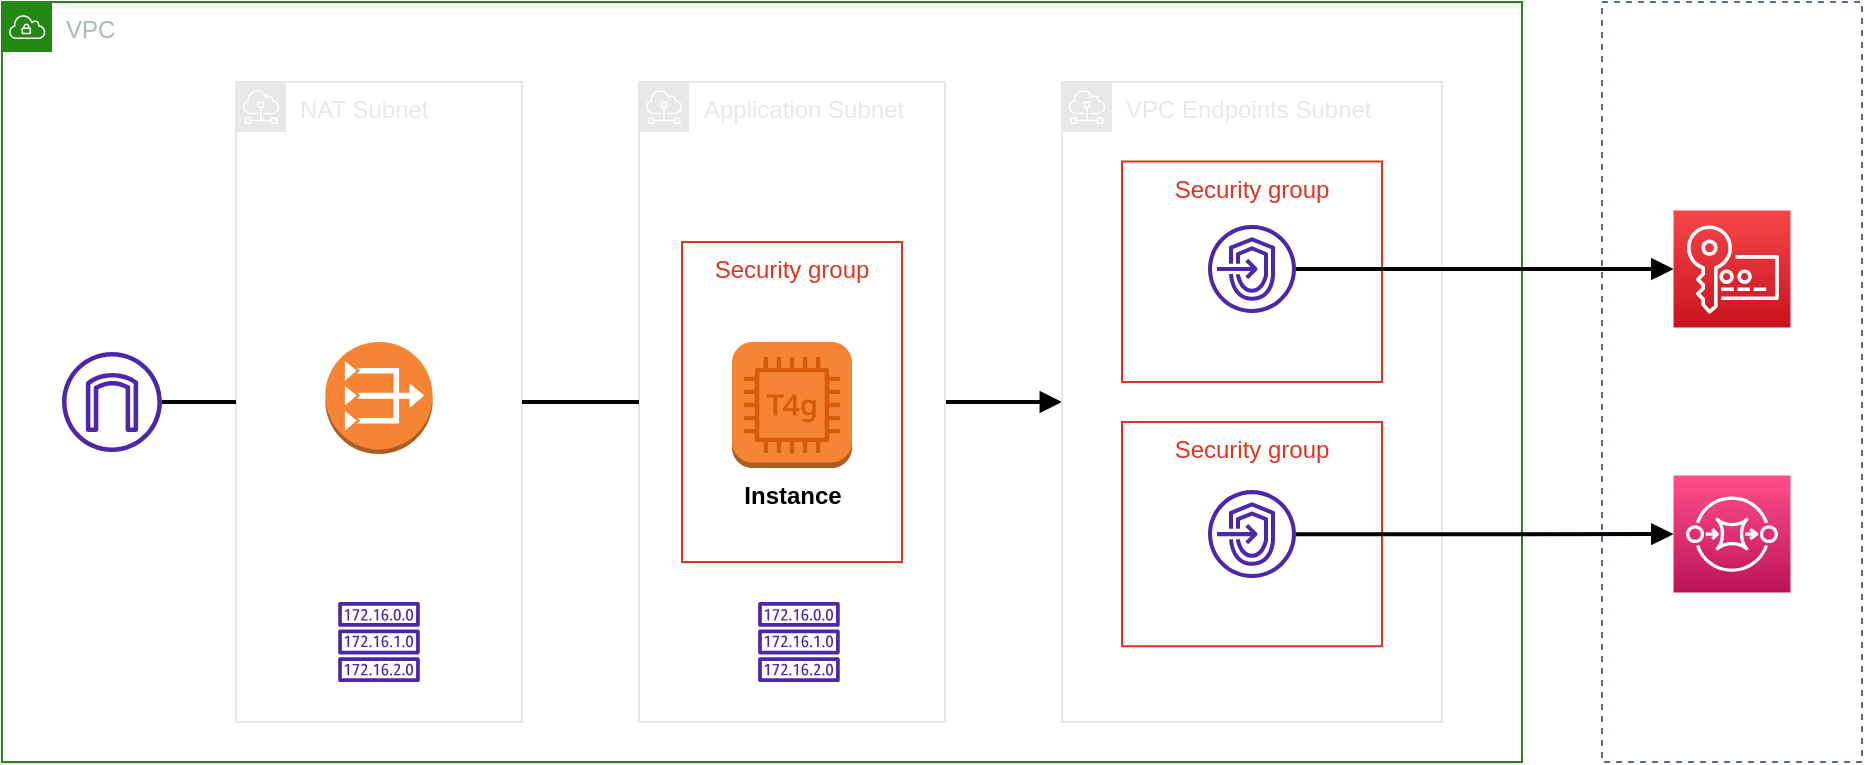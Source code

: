 <mxfile version="21.6.8" type="device">
  <diagram id="M5KcEbnYhLTgVG1xcVNz" name="Page-1">
    <mxGraphModel dx="1995" dy="297" grid="0" gridSize="10" guides="1" tooltips="1" connect="1" arrows="1" fold="1" page="0" pageScale="1" pageWidth="850" pageHeight="1100" math="0" shadow="0">
      <root>
        <mxCell id="0" />
        <mxCell id="1" parent="0" />
        <mxCell id="R4oFlvFNNp4HnnG9pWBy-2" value="VPC" style="points=[[0,0],[0.25,0],[0.5,0],[0.75,0],[1,0],[1,0.25],[1,0.5],[1,0.75],[1,1],[0.75,1],[0.5,1],[0.25,1],[0,1],[0,0.75],[0,0.5],[0,0.25]];outlineConnect=0;gradientColor=none;html=1;whiteSpace=wrap;fontSize=12;fontStyle=0;container=1;pointerEvents=0;collapsible=0;recursiveResize=0;shape=mxgraph.aws4.group;grIcon=mxgraph.aws4.group_vpc;strokeColor=#248814;fillColor=none;verticalAlign=top;align=left;spacingLeft=30;fontColor=#AAB7B8;dashed=0;" vertex="1" parent="1">
          <mxGeometry x="-520" y="560" width="760" height="380" as="geometry" />
        </mxCell>
        <mxCell id="R4oFlvFNNp4HnnG9pWBy-4" value="Internet&lt;br&gt;Gateway" style="sketch=0;outlineConnect=0;fontColor=#FFFFFF;gradientColor=none;fillColor=#4D27AA;strokeColor=none;dashed=0;verticalLabelPosition=bottom;verticalAlign=top;align=center;html=1;fontSize=12;fontStyle=1;aspect=fixed;pointerEvents=1;shape=mxgraph.aws4.internet_gateway;" vertex="1" parent="R4oFlvFNNp4HnnG9pWBy-2">
          <mxGeometry x="30" y="175" width="50" height="50" as="geometry" />
        </mxCell>
        <mxCell id="R4oFlvFNNp4HnnG9pWBy-20" value="AWS Services" style="fillColor=none;strokeColor=#5A6C86;dashed=1;verticalAlign=top;fontStyle=0;fontColor=#FFFFFF;whiteSpace=wrap;html=1;" vertex="1" parent="1">
          <mxGeometry x="280" y="560" width="130" height="380" as="geometry" />
        </mxCell>
        <mxCell id="R4oFlvFNNp4HnnG9pWBy-1" value="NAT Subnet" style="sketch=0;outlineConnect=0;gradientColor=none;html=1;whiteSpace=wrap;fontSize=12;fontStyle=0;shape=mxgraph.aws4.group;grIcon=mxgraph.aws4.group_subnet;strokeColor=#E8E8E8;fillColor=none;verticalAlign=top;align=left;spacingLeft=30;fontColor=#E8E8E8;dashed=0;" vertex="1" parent="1">
          <mxGeometry x="-403" y="600" width="143" height="320" as="geometry" />
        </mxCell>
        <mxCell id="R4oFlvFNNp4HnnG9pWBy-3" value="NAT Gateway" style="outlineConnect=0;dashed=0;verticalLabelPosition=bottom;verticalAlign=top;align=center;html=1;shape=mxgraph.aws3.vpc_nat_gateway;fillColor=#F58534;gradientColor=none;fontColor=#FFFFFF;fontStyle=1" vertex="1" parent="1">
          <mxGeometry x="-358.34" y="730" width="53.67" height="56" as="geometry" />
        </mxCell>
        <mxCell id="R4oFlvFNNp4HnnG9pWBy-17" style="edgeStyle=orthogonalEdgeStyle;rounded=0;orthogonalLoop=1;jettySize=auto;html=1;strokeWidth=2;endArrow=block;endFill=1;" edge="1" parent="1" source="R4oFlvFNNp4HnnG9pWBy-5" target="R4oFlvFNNp4HnnG9pWBy-6">
          <mxGeometry relative="1" as="geometry" />
        </mxCell>
        <mxCell id="R4oFlvFNNp4HnnG9pWBy-5" value="Application Subnet" style="sketch=0;outlineConnect=0;gradientColor=none;html=1;whiteSpace=wrap;fontSize=12;fontStyle=0;shape=mxgraph.aws4.group;grIcon=mxgraph.aws4.group_subnet;strokeColor=#E8E8E8;fillColor=none;verticalAlign=top;align=left;spacingLeft=30;fontColor=#E8E8E8;dashed=0;" vertex="1" parent="1">
          <mxGeometry x="-201.5" y="600" width="153" height="320" as="geometry" />
        </mxCell>
        <mxCell id="R4oFlvFNNp4HnnG9pWBy-6" value="VPC Endpoints Subnet" style="sketch=0;outlineConnect=0;gradientColor=none;html=1;whiteSpace=wrap;fontSize=12;fontStyle=0;shape=mxgraph.aws4.group;grIcon=mxgraph.aws4.group_subnet;strokeColor=#E8E8E8;fillColor=none;verticalAlign=top;align=left;spacingLeft=30;fontColor=#E8E8E8;dashed=0;" vertex="1" parent="1">
          <mxGeometry x="10" y="600" width="190" height="320" as="geometry" />
        </mxCell>
        <mxCell id="R4oFlvFNNp4HnnG9pWBy-7" value="Security group" style="fillColor=none;strokeColor=#DD3522;verticalAlign=top;fontStyle=0;fontColor=#DD3522;whiteSpace=wrap;html=1;" vertex="1" parent="1">
          <mxGeometry x="40" y="770" width="130" height="112.12" as="geometry" />
        </mxCell>
        <mxCell id="R4oFlvFNNp4HnnG9pWBy-8" value="Security group" style="fillColor=none;strokeColor=#DD3522;verticalAlign=top;fontStyle=0;fontColor=#DD3522;whiteSpace=wrap;html=1;" vertex="1" parent="1">
          <mxGeometry x="40" y="639.75" width="130" height="110.25" as="geometry" />
        </mxCell>
        <mxCell id="R4oFlvFNNp4HnnG9pWBy-9" value="Security group" style="fillColor=none;strokeColor=#DD3522;verticalAlign=top;fontStyle=0;fontColor=#DD3522;whiteSpace=wrap;html=1;" vertex="1" parent="1">
          <mxGeometry x="-180" y="680" width="110" height="160" as="geometry" />
        </mxCell>
        <mxCell id="R4oFlvFNNp4HnnG9pWBy-13" value="Instance" style="outlineConnect=0;dashed=0;verticalLabelPosition=bottom;verticalAlign=top;align=center;html=1;shape=mxgraph.aws3.instance;fillColor=#F58534;gradientColor=none;fontStyle=1" vertex="1" parent="1">
          <mxGeometry x="-155" y="730" width="60" height="63" as="geometry" />
        </mxCell>
        <mxCell id="R4oFlvFNNp4HnnG9pWBy-14" value="" style="sketch=0;outlineConnect=0;fontColor=#232F3E;gradientColor=none;fillColor=#D45B07;strokeColor=none;dashed=0;verticalLabelPosition=bottom;verticalAlign=top;align=center;html=1;fontSize=12;fontStyle=0;aspect=fixed;pointerEvents=1;shape=mxgraph.aws4.t4g_instance;" vertex="1" parent="1">
          <mxGeometry x="-149" y="737.5" width="48" height="48" as="geometry" />
        </mxCell>
        <mxCell id="R4oFlvFNNp4HnnG9pWBy-15" value="KMS" style="sketch=0;points=[[0,0,0],[0.25,0,0],[0.5,0,0],[0.75,0,0],[1,0,0],[0,1,0],[0.25,1,0],[0.5,1,0],[0.75,1,0],[1,1,0],[0,0.25,0],[0,0.5,0],[0,0.75,0],[1,0.25,0],[1,0.5,0],[1,0.75,0]];outlineConnect=0;fontColor=#FFFFFF;gradientColor=#F54749;gradientDirection=north;fillColor=#C7131F;strokeColor=#ffffff;dashed=0;verticalLabelPosition=bottom;verticalAlign=top;align=center;html=1;fontSize=12;fontStyle=1;aspect=fixed;shape=mxgraph.aws4.resourceIcon;resIcon=mxgraph.aws4.key_management_service;" vertex="1" parent="1">
          <mxGeometry x="315.75" y="664.25" width="58.5" height="58.5" as="geometry" />
        </mxCell>
        <mxCell id="R4oFlvFNNp4HnnG9pWBy-16" value="SQS" style="sketch=0;points=[[0,0,0],[0.25,0,0],[0.5,0,0],[0.75,0,0],[1,0,0],[0,1,0],[0.25,1,0],[0.5,1,0],[0.75,1,0],[1,1,0],[0,0.25,0],[0,0.5,0],[0,0.75,0],[1,0.25,0],[1,0.5,0],[1,0.75,0]];outlineConnect=0;fontColor=#FFFFFF;gradientColor=#FF4F8B;gradientDirection=north;fillColor=#BC1356;strokeColor=#ffffff;dashed=0;verticalLabelPosition=bottom;verticalAlign=top;align=center;html=1;fontSize=12;fontStyle=1;aspect=fixed;shape=mxgraph.aws4.resourceIcon;resIcon=mxgraph.aws4.sqs;" vertex="1" parent="1">
          <mxGeometry x="315.75" y="796.81" width="58.5" height="58.5" as="geometry" />
        </mxCell>
        <mxCell id="R4oFlvFNNp4HnnG9pWBy-10" value="VPC Endpoint" style="sketch=0;outlineConnect=0;fontColor=#FFFFFF;gradientColor=none;fillColor=#4D27AA;strokeColor=none;dashed=0;verticalLabelPosition=bottom;verticalAlign=top;align=center;html=1;fontSize=12;fontStyle=0;aspect=fixed;pointerEvents=1;shape=mxgraph.aws4.endpoints;" vertex="1" parent="1">
          <mxGeometry x="83" y="671.5" width="44" height="44" as="geometry" />
        </mxCell>
        <mxCell id="R4oFlvFNNp4HnnG9pWBy-18" style="edgeStyle=orthogonalEdgeStyle;rounded=0;orthogonalLoop=1;jettySize=auto;html=1;strokeWidth=2;endArrow=none;endFill=0;" edge="1" parent="1" source="R4oFlvFNNp4HnnG9pWBy-1" target="R4oFlvFNNp4HnnG9pWBy-5">
          <mxGeometry relative="1" as="geometry">
            <mxPoint x="3" y="792" as="sourcePoint" />
            <mxPoint x="90" y="792" as="targetPoint" />
          </mxGeometry>
        </mxCell>
        <mxCell id="R4oFlvFNNp4HnnG9pWBy-19" style="edgeStyle=orthogonalEdgeStyle;rounded=0;orthogonalLoop=1;jettySize=auto;html=1;strokeWidth=2;endArrow=none;endFill=0;" edge="1" parent="1" source="R4oFlvFNNp4HnnG9pWBy-4" target="R4oFlvFNNp4HnnG9pWBy-1">
          <mxGeometry relative="1" as="geometry">
            <mxPoint x="-240" y="792" as="sourcePoint" />
            <mxPoint x="-150" y="792" as="targetPoint" />
          </mxGeometry>
        </mxCell>
        <mxCell id="R4oFlvFNNp4HnnG9pWBy-22" style="edgeStyle=orthogonalEdgeStyle;rounded=0;orthogonalLoop=1;jettySize=auto;html=1;strokeWidth=2;endArrow=block;endFill=1;" edge="1" parent="1" source="R4oFlvFNNp4HnnG9pWBy-10" target="R4oFlvFNNp4HnnG9pWBy-15">
          <mxGeometry relative="1" as="geometry">
            <mxPoint x="3" y="777" as="sourcePoint" />
            <mxPoint x="90" y="777" as="targetPoint" />
          </mxGeometry>
        </mxCell>
        <mxCell id="R4oFlvFNNp4HnnG9pWBy-23" value="VPC Endpoint" style="sketch=0;outlineConnect=0;fontColor=#FFFFFF;gradientColor=none;fillColor=#4D27AA;strokeColor=none;dashed=0;verticalLabelPosition=bottom;verticalAlign=top;align=center;html=1;fontSize=12;fontStyle=0;aspect=fixed;pointerEvents=1;shape=mxgraph.aws4.endpoints;" vertex="1" parent="1">
          <mxGeometry x="83" y="804.06" width="44" height="44" as="geometry" />
        </mxCell>
        <mxCell id="R4oFlvFNNp4HnnG9pWBy-24" style="edgeStyle=orthogonalEdgeStyle;rounded=0;orthogonalLoop=1;jettySize=auto;html=1;strokeWidth=2;endArrow=block;endFill=1;" edge="1" parent="1" source="R4oFlvFNNp4HnnG9pWBy-23" target="R4oFlvFNNp4HnnG9pWBy-16">
          <mxGeometry relative="1" as="geometry">
            <mxPoint x="188" y="747" as="sourcePoint" />
            <mxPoint x="335" y="747" as="targetPoint" />
          </mxGeometry>
        </mxCell>
        <mxCell id="R4oFlvFNNp4HnnG9pWBy-27" value="" style="sketch=0;outlineConnect=0;fontColor=#232F3E;gradientColor=none;fillColor=#4D27AA;strokeColor=none;dashed=0;verticalLabelPosition=bottom;verticalAlign=top;align=center;html=1;fontSize=12;fontStyle=0;aspect=fixed;pointerEvents=1;shape=mxgraph.aws4.route_table;" vertex="1" parent="1">
          <mxGeometry x="-352.03" y="860" width="41.05" height="40" as="geometry" />
        </mxCell>
        <mxCell id="R4oFlvFNNp4HnnG9pWBy-28" value="" style="sketch=0;outlineConnect=0;fontColor=#232F3E;gradientColor=none;fillColor=#4D27AA;strokeColor=none;dashed=0;verticalLabelPosition=bottom;verticalAlign=top;align=center;html=1;fontSize=12;fontStyle=0;aspect=fixed;pointerEvents=1;shape=mxgraph.aws4.route_table;" vertex="1" parent="1">
          <mxGeometry x="-142.05" y="860" width="41.05" height="40" as="geometry" />
        </mxCell>
      </root>
    </mxGraphModel>
  </diagram>
</mxfile>
